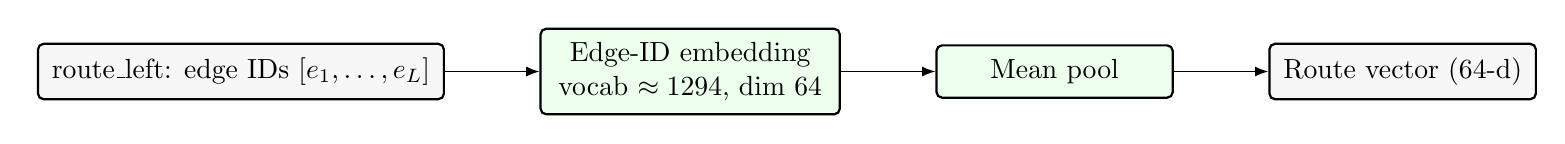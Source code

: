 % TikZ: Route Encoder (vehicle_route_left)
\tikzset{blk/.style={draw, rounded corners=2pt, thick, align=center, inner sep=5pt, fill=black!3},
 op/.style={blk, fill=green!7}, note/.style={font=\footnotesize, align=left}}

\begin{tikzpicture}[>=Latex, node distance=8mm]
\node[blk, minimum width=42mm] (seq) {route\_left: edge IDs [$e_1,\ldots,e_L$]};
\node[op, right=12mm of seq, minimum width=38mm] (emb) {Edge-ID embedding \\ vocab $\approx1294$, dim 64};
\draw[->] (seq) -- (emb);
\node[op, right=12mm of emb, minimum width=30mm] (pool) {Mean pool};
\draw[->] (emb) -- (pool);
\node[blk, right=12mm of pool, minimum width=32mm] (out) {Route vector (64-d)};
\draw[->] (pool) -- (out);
\end{tikzpicture}



